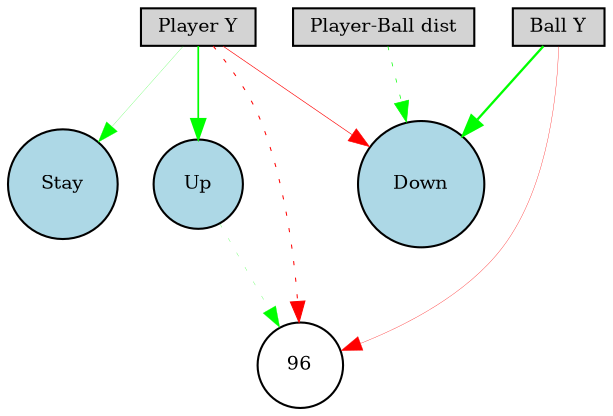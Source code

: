 digraph {
	node [fontsize=9 height=0.2 shape=circle width=0.2]
	"Player Y" [fillcolor=lightgray shape=box style=filled]
	"Ball Y" [fillcolor=lightgray shape=box style=filled]
	"Player-Ball dist" [fillcolor=lightgray shape=box style=filled]
	Stay [fillcolor=lightblue style=filled]
	Up [fillcolor=lightblue style=filled]
	Down [fillcolor=lightblue style=filled]
	96 [fillcolor=white style=filled]
	"Player Y" -> Up [color=green penwidth=0.8202750531398629 style=solid]
	"Ball Y" -> Down [color=green penwidth=1.1079023260588228 style=solid]
	"Player Y" -> 96 [color=red penwidth=0.48756805651145585 style=dotted]
	Up -> 96 [color=green penwidth=0.12080059137505253 style=dotted]
	"Player-Ball dist" -> Down [color=green penwidth=0.3435658159522862 style=dotted]
	"Player Y" -> Down [color=red penwidth=0.3008770248891633 style=solid]
	"Player Y" -> Stay [color=green penwidth=0.10245757865705384 style=solid]
	"Ball Y" -> 96 [color=red penwidth=0.15312050289309298 style=solid]
}
